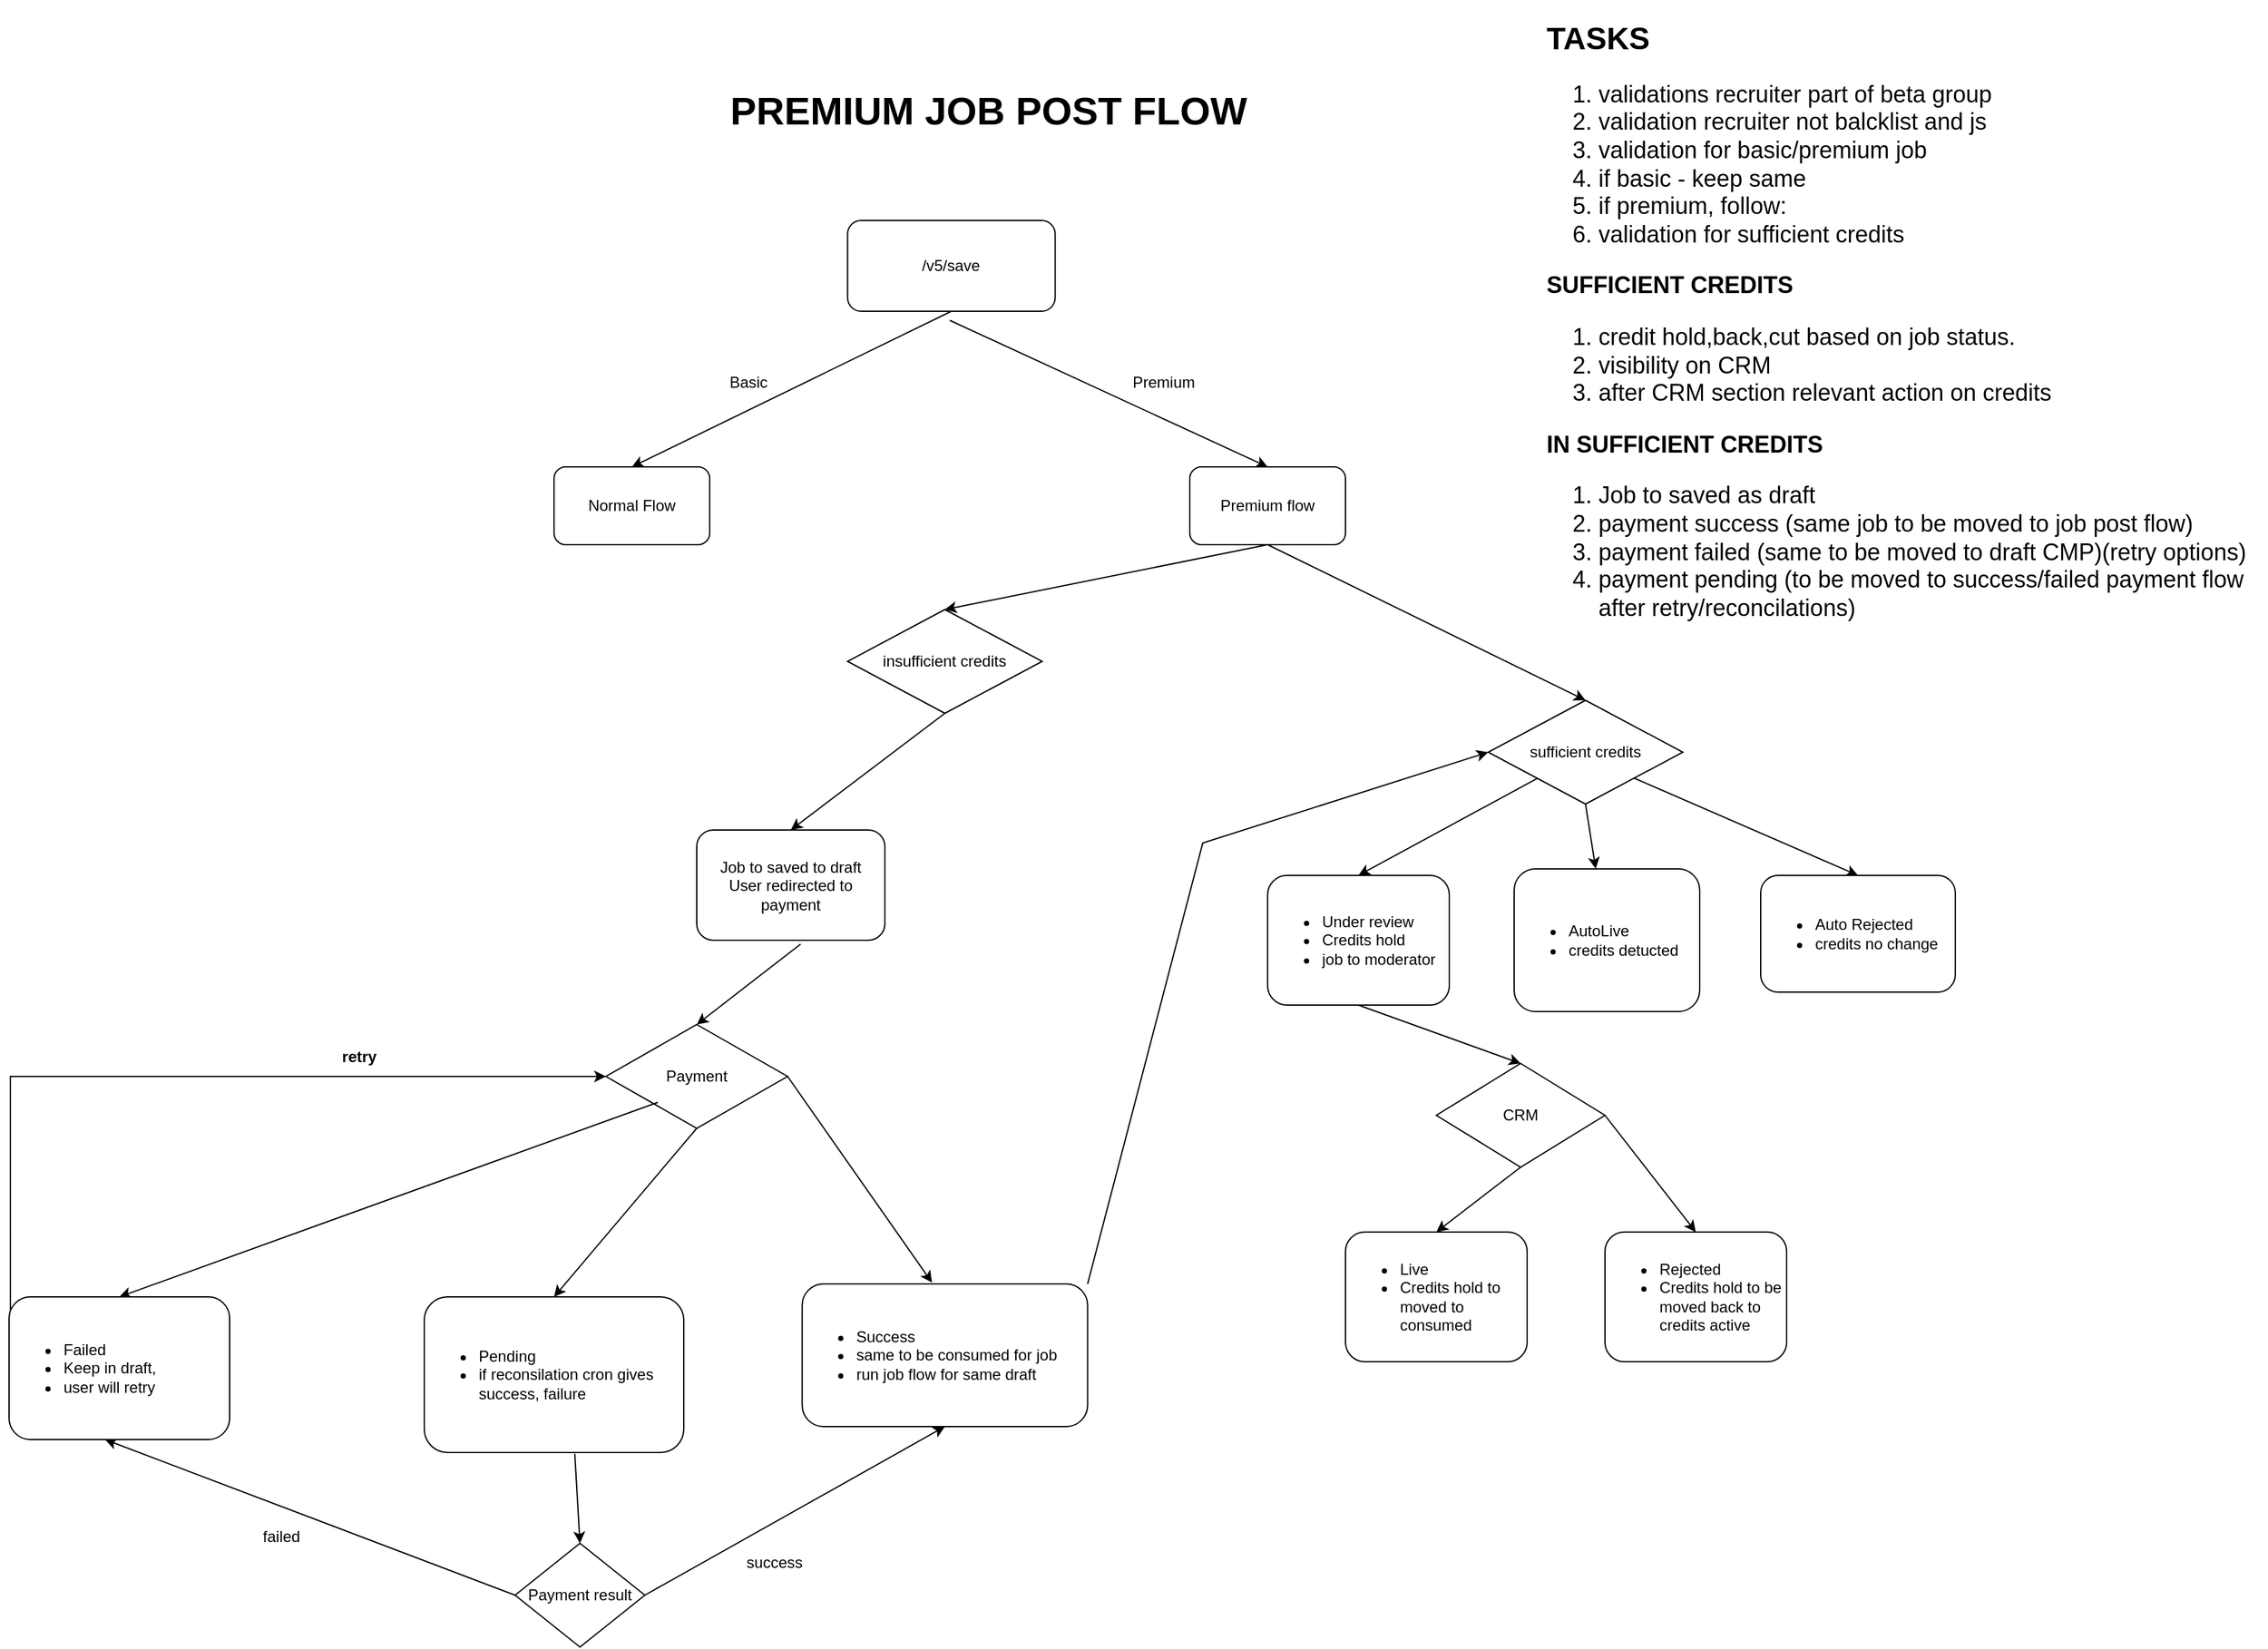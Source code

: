 <mxfile version="22.1.20" type="github">
  <diagram name="Page-1" id="c8XQt7IUAnuW5r2s-ESq">
    <mxGraphModel dx="2261" dy="2006" grid="1" gridSize="10" guides="1" tooltips="1" connect="1" arrows="1" fold="1" page="1" pageScale="1" pageWidth="827" pageHeight="1169" math="0" shadow="0">
      <root>
        <mxCell id="0" />
        <mxCell id="1" parent="0" />
        <mxCell id="Eic-0XZtid4H7A1LpICv-1" value="/v5/save" style="rounded=1;whiteSpace=wrap;html=1;" vertex="1" parent="1">
          <mxGeometry x="326.25" y="60" width="160" height="70" as="geometry" />
        </mxCell>
        <mxCell id="Eic-0XZtid4H7A1LpICv-6" value="Basic" style="text;html=1;strokeColor=none;fillColor=none;align=center;verticalAlign=middle;whiteSpace=wrap;rounded=0;" vertex="1" parent="1">
          <mxGeometry x="220" y="170" width="60" height="30" as="geometry" />
        </mxCell>
        <mxCell id="Eic-0XZtid4H7A1LpICv-7" value="Premium" style="text;html=1;strokeColor=none;fillColor=none;align=center;verticalAlign=middle;whiteSpace=wrap;rounded=0;" vertex="1" parent="1">
          <mxGeometry x="540" y="170" width="60" height="30" as="geometry" />
        </mxCell>
        <mxCell id="Eic-0XZtid4H7A1LpICv-8" value="Normal Flow" style="rounded=1;whiteSpace=wrap;html=1;" vertex="1" parent="1">
          <mxGeometry x="100" y="250" width="120" height="60" as="geometry" />
        </mxCell>
        <mxCell id="Eic-0XZtid4H7A1LpICv-9" value="Premium flow" style="rounded=1;whiteSpace=wrap;html=1;" vertex="1" parent="1">
          <mxGeometry x="590" y="250" width="120" height="60" as="geometry" />
        </mxCell>
        <mxCell id="Eic-0XZtid4H7A1LpICv-18" value="&lt;ul&gt;&lt;li&gt;Under review&lt;/li&gt;&lt;li&gt;Credits hold&lt;/li&gt;&lt;li&gt;job to moderator&lt;/li&gt;&lt;/ul&gt;" style="rounded=1;whiteSpace=wrap;html=1;align=left;" vertex="1" parent="1">
          <mxGeometry x="650" y="565" width="140" height="100" as="geometry" />
        </mxCell>
        <mxCell id="Eic-0XZtid4H7A1LpICv-22" value="sufficient credits" style="rhombus;whiteSpace=wrap;html=1;" vertex="1" parent="1">
          <mxGeometry x="820" y="430" width="150" height="80" as="geometry" />
        </mxCell>
        <mxCell id="Eic-0XZtid4H7A1LpICv-23" value="" style="endArrow=classic;html=1;rounded=0;exitX=0.5;exitY=1;exitDx=0;exitDy=0;entryX=0.5;entryY=0;entryDx=0;entryDy=0;" edge="1" parent="1" source="Eic-0XZtid4H7A1LpICv-1" target="Eic-0XZtid4H7A1LpICv-8">
          <mxGeometry width="50" height="50" relative="1" as="geometry">
            <mxPoint x="389" y="270" as="sourcePoint" />
            <mxPoint x="439" y="220" as="targetPoint" />
          </mxGeometry>
        </mxCell>
        <mxCell id="Eic-0XZtid4H7A1LpICv-24" value="" style="endArrow=classic;html=1;rounded=0;exitX=0.492;exitY=1.1;exitDx=0;exitDy=0;exitPerimeter=0;entryX=0.5;entryY=0;entryDx=0;entryDy=0;" edge="1" parent="1" source="Eic-0XZtid4H7A1LpICv-1" target="Eic-0XZtid4H7A1LpICv-9">
          <mxGeometry width="50" height="50" relative="1" as="geometry">
            <mxPoint x="460" y="270" as="sourcePoint" />
            <mxPoint x="510" y="220" as="targetPoint" />
          </mxGeometry>
        </mxCell>
        <mxCell id="Eic-0XZtid4H7A1LpICv-25" value="insufficient credits" style="rhombus;whiteSpace=wrap;html=1;" vertex="1" parent="1">
          <mxGeometry x="326.25" y="360" width="150" height="80" as="geometry" />
        </mxCell>
        <mxCell id="Eic-0XZtid4H7A1LpICv-26" value="" style="endArrow=classic;html=1;rounded=0;entryX=0.5;entryY=0;entryDx=0;entryDy=0;exitX=0.5;exitY=1;exitDx=0;exitDy=0;" edge="1" parent="1" source="Eic-0XZtid4H7A1LpICv-9" target="Eic-0XZtid4H7A1LpICv-25">
          <mxGeometry width="50" height="50" relative="1" as="geometry">
            <mxPoint x="540" y="430" as="sourcePoint" />
            <mxPoint x="590" y="380" as="targetPoint" />
          </mxGeometry>
        </mxCell>
        <mxCell id="Eic-0XZtid4H7A1LpICv-27" value="" style="endArrow=classic;html=1;rounded=0;entryX=0.5;entryY=0;entryDx=0;entryDy=0;exitX=0.5;exitY=1;exitDx=0;exitDy=0;" edge="1" parent="1" source="Eic-0XZtid4H7A1LpICv-9" target="Eic-0XZtid4H7A1LpICv-22">
          <mxGeometry width="50" height="50" relative="1" as="geometry">
            <mxPoint x="380" y="510" as="sourcePoint" />
            <mxPoint x="430" y="460" as="targetPoint" />
          </mxGeometry>
        </mxCell>
        <mxCell id="Eic-0XZtid4H7A1LpICv-28" value="&lt;ul&gt;&lt;li&gt;AutoLive&lt;/li&gt;&lt;li&gt;credits detucted&lt;/li&gt;&lt;/ul&gt;" style="rounded=1;whiteSpace=wrap;html=1;align=left;" vertex="1" parent="1">
          <mxGeometry x="840" y="560" width="143" height="110" as="geometry" />
        </mxCell>
        <mxCell id="Eic-0XZtid4H7A1LpICv-29" value="&lt;ul&gt;&lt;li&gt;Auto Rejected&lt;/li&gt;&lt;li&gt;credits no change&lt;/li&gt;&lt;/ul&gt;" style="rounded=1;whiteSpace=wrap;html=1;align=left;" vertex="1" parent="1">
          <mxGeometry x="1030" y="565" width="150" height="90" as="geometry" />
        </mxCell>
        <mxCell id="Eic-0XZtid4H7A1LpICv-33" value="" style="endArrow=classic;html=1;rounded=0;exitX=0.552;exitY=1.035;exitDx=0;exitDy=0;exitPerimeter=0;entryX=0.5;entryY=0;entryDx=0;entryDy=0;" edge="1" parent="1" source="Eic-0XZtid4H7A1LpICv-44" target="Eic-0XZtid4H7A1LpICv-45">
          <mxGeometry width="50" height="50" relative="1" as="geometry">
            <mxPoint x="850" y="260" as="sourcePoint" />
            <mxPoint x="900" y="210" as="targetPoint" />
          </mxGeometry>
        </mxCell>
        <mxCell id="Eic-0XZtid4H7A1LpICv-34" value="" style="endArrow=classic;html=1;rounded=0;entryX=0.5;entryY=0;entryDx=0;entryDy=0;exitX=0.5;exitY=1;exitDx=0;exitDy=0;" edge="1" parent="1" source="Eic-0XZtid4H7A1LpICv-25" target="Eic-0XZtid4H7A1LpICv-44">
          <mxGeometry width="50" height="50" relative="1" as="geometry">
            <mxPoint x="860" y="270" as="sourcePoint" />
            <mxPoint x="910" y="220" as="targetPoint" />
          </mxGeometry>
        </mxCell>
        <mxCell id="Eic-0XZtid4H7A1LpICv-35" value="" style="endArrow=classic;html=1;rounded=0;entryX=0.5;entryY=0;entryDx=0;entryDy=0;exitX=1;exitY=0.5;exitDx=0;exitDy=0;" edge="1" parent="1" source="Eic-0XZtid4H7A1LpICv-41" target="Eic-0XZtid4H7A1LpICv-43">
          <mxGeometry width="50" height="50" relative="1" as="geometry">
            <mxPoint x="790" y="750" as="sourcePoint" />
            <mxPoint x="1020" y="725" as="targetPoint" />
          </mxGeometry>
        </mxCell>
        <mxCell id="Eic-0XZtid4H7A1LpICv-36" value="" style="endArrow=classic;html=1;rounded=0;entryX=0.5;entryY=0;entryDx=0;entryDy=0;exitX=0.5;exitY=1;exitDx=0;exitDy=0;" edge="1" parent="1" source="Eic-0XZtid4H7A1LpICv-41" target="Eic-0XZtid4H7A1LpICv-42">
          <mxGeometry width="50" height="50" relative="1" as="geometry">
            <mxPoint x="490" y="820" as="sourcePoint" />
            <mxPoint x="540" y="770" as="targetPoint" />
          </mxGeometry>
        </mxCell>
        <mxCell id="Eic-0XZtid4H7A1LpICv-37" value="" style="endArrow=classic;html=1;rounded=0;entryX=0.5;entryY=0;entryDx=0;entryDy=0;exitX=0.5;exitY=1;exitDx=0;exitDy=0;" edge="1" parent="1" source="Eic-0XZtid4H7A1LpICv-18" target="Eic-0XZtid4H7A1LpICv-41">
          <mxGeometry width="50" height="50" relative="1" as="geometry">
            <mxPoint x="545" y="780" as="sourcePoint" />
            <mxPoint x="595" y="730" as="targetPoint" />
          </mxGeometry>
        </mxCell>
        <mxCell id="Eic-0XZtid4H7A1LpICv-38" value="" style="endArrow=classic;html=1;rounded=0;entryX=0.5;entryY=0;entryDx=0;entryDy=0;exitX=1;exitY=1;exitDx=0;exitDy=0;" edge="1" parent="1" source="Eic-0XZtid4H7A1LpICv-22" target="Eic-0XZtid4H7A1LpICv-29">
          <mxGeometry width="50" height="50" relative="1" as="geometry">
            <mxPoint x="900" y="310" as="sourcePoint" />
            <mxPoint x="950" y="260" as="targetPoint" />
          </mxGeometry>
        </mxCell>
        <mxCell id="Eic-0XZtid4H7A1LpICv-39" value="" style="endArrow=classic;html=1;rounded=0;exitX=0.5;exitY=1;exitDx=0;exitDy=0;" edge="1" parent="1" source="Eic-0XZtid4H7A1LpICv-22" target="Eic-0XZtid4H7A1LpICv-28">
          <mxGeometry width="50" height="50" relative="1" as="geometry">
            <mxPoint x="910" y="510" as="sourcePoint" />
            <mxPoint x="960" y="270" as="targetPoint" />
          </mxGeometry>
        </mxCell>
        <mxCell id="Eic-0XZtid4H7A1LpICv-40" value="" style="endArrow=classic;html=1;rounded=0;entryX=0.5;entryY=0;entryDx=0;entryDy=0;" edge="1" parent="1" source="Eic-0XZtid4H7A1LpICv-22" target="Eic-0XZtid4H7A1LpICv-18">
          <mxGeometry width="50" height="50" relative="1" as="geometry">
            <mxPoint x="660" y="540" as="sourcePoint" />
            <mxPoint x="710" y="490" as="targetPoint" />
          </mxGeometry>
        </mxCell>
        <mxCell id="Eic-0XZtid4H7A1LpICv-41" value="CRM" style="rhombus;whiteSpace=wrap;html=1;" vertex="1" parent="1">
          <mxGeometry x="780" y="710" width="130" height="80" as="geometry" />
        </mxCell>
        <mxCell id="Eic-0XZtid4H7A1LpICv-42" value="&lt;ul&gt;&lt;li&gt;Live&lt;/li&gt;&lt;li&gt;Credits hold to moved to consumed&lt;/li&gt;&lt;/ul&gt;" style="rounded=1;whiteSpace=wrap;html=1;align=left;" vertex="1" parent="1">
          <mxGeometry x="710" y="840" width="140" height="100" as="geometry" />
        </mxCell>
        <mxCell id="Eic-0XZtid4H7A1LpICv-43" value="&lt;ul&gt;&lt;li&gt;Rejected&lt;/li&gt;&lt;li&gt;Credits hold to be moved back to credits active&lt;/li&gt;&lt;/ul&gt;" style="rounded=1;whiteSpace=wrap;html=1;align=left;" vertex="1" parent="1">
          <mxGeometry x="910" y="840" width="140" height="100" as="geometry" />
        </mxCell>
        <mxCell id="Eic-0XZtid4H7A1LpICv-44" value="Job to saved to draft&lt;br&gt;User redirected to payment" style="rounded=1;whiteSpace=wrap;html=1;" vertex="1" parent="1">
          <mxGeometry x="210" y="530" width="145" height="85" as="geometry" />
        </mxCell>
        <mxCell id="Eic-0XZtid4H7A1LpICv-45" value="Payment" style="rhombus;whiteSpace=wrap;html=1;" vertex="1" parent="1">
          <mxGeometry x="140" y="680" width="140" height="80" as="geometry" />
        </mxCell>
        <mxCell id="Eic-0XZtid4H7A1LpICv-48" value="" style="endArrow=classic;html=1;rounded=0;entryX=0.435;entryY=1;entryDx=0;entryDy=0;entryPerimeter=0;exitX=0;exitY=0.5;exitDx=0;exitDy=0;" edge="1" parent="1" source="Eic-0XZtid4H7A1LpICv-61" target="Eic-0XZtid4H7A1LpICv-56">
          <mxGeometry width="50" height="50" relative="1" as="geometry">
            <mxPoint x="-210" y="1130" as="sourcePoint" />
            <mxPoint x="-160" y="1080" as="targetPoint" />
          </mxGeometry>
        </mxCell>
        <mxCell id="Eic-0XZtid4H7A1LpICv-49" value="" style="endArrow=classic;html=1;rounded=0;exitX=1;exitY=0.5;exitDx=0;exitDy=0;entryX=0.5;entryY=1;entryDx=0;entryDy=0;" edge="1" parent="1" source="Eic-0XZtid4H7A1LpICv-61" target="Eic-0XZtid4H7A1LpICv-58">
          <mxGeometry width="50" height="50" relative="1" as="geometry">
            <mxPoint x="340" y="1080" as="sourcePoint" />
            <mxPoint x="390" y="1030" as="targetPoint" />
          </mxGeometry>
        </mxCell>
        <mxCell id="Eic-0XZtid4H7A1LpICv-50" value="" style="endArrow=classic;html=1;rounded=0;entryX=0.5;entryY=0;entryDx=0;entryDy=0;exitX=0.58;exitY=1.008;exitDx=0;exitDy=0;exitPerimeter=0;" edge="1" parent="1" source="Eic-0XZtid4H7A1LpICv-57" target="Eic-0XZtid4H7A1LpICv-61">
          <mxGeometry width="50" height="50" relative="1" as="geometry">
            <mxPoint x="-90" y="1120" as="sourcePoint" />
            <mxPoint x="50" y="1120" as="targetPoint" />
          </mxGeometry>
        </mxCell>
        <mxCell id="Eic-0XZtid4H7A1LpICv-51" value="" style="endArrow=classic;html=1;rounded=0;entryX=0;entryY=0.5;entryDx=0;entryDy=0;exitX=1;exitY=0;exitDx=0;exitDy=0;" edge="1" parent="1" source="Eic-0XZtid4H7A1LpICv-58" target="Eic-0XZtid4H7A1LpICv-22">
          <mxGeometry width="50" height="50" relative="1" as="geometry">
            <mxPoint x="520" y="850" as="sourcePoint" />
            <mxPoint x="524" y="630" as="targetPoint" />
            <Array as="points">
              <mxPoint x="600" y="540" />
            </Array>
          </mxGeometry>
        </mxCell>
        <mxCell id="Eic-0XZtid4H7A1LpICv-52" value="" style="endArrow=classic;html=1;rounded=0;entryX=0.455;entryY=-0.009;entryDx=0;entryDy=0;entryPerimeter=0;exitX=1;exitY=0.5;exitDx=0;exitDy=0;" edge="1" parent="1" source="Eic-0XZtid4H7A1LpICv-45" target="Eic-0XZtid4H7A1LpICv-58">
          <mxGeometry width="50" height="50" relative="1" as="geometry">
            <mxPoint x="-140" y="780" as="sourcePoint" />
            <mxPoint x="-90" y="730" as="targetPoint" />
          </mxGeometry>
        </mxCell>
        <mxCell id="Eic-0XZtid4H7A1LpICv-53" value="" style="endArrow=classic;html=1;rounded=0;entryX=0.5;entryY=0;entryDx=0;entryDy=0;exitX=0.5;exitY=1;exitDx=0;exitDy=0;" edge="1" parent="1" source="Eic-0XZtid4H7A1LpICv-45" target="Eic-0XZtid4H7A1LpICv-57">
          <mxGeometry width="50" height="50" relative="1" as="geometry">
            <mxPoint x="140" y="850" as="sourcePoint" />
            <mxPoint x="190" y="800" as="targetPoint" />
          </mxGeometry>
        </mxCell>
        <mxCell id="Eic-0XZtid4H7A1LpICv-54" value="" style="endArrow=classic;html=1;rounded=0;exitX=0.006;exitY=0.618;exitDx=0;exitDy=0;exitPerimeter=0;entryX=0;entryY=0.5;entryDx=0;entryDy=0;" edge="1" parent="1" source="Eic-0XZtid4H7A1LpICv-56" target="Eic-0XZtid4H7A1LpICv-45">
          <mxGeometry width="50" height="50" relative="1" as="geometry">
            <mxPoint x="504" y="710" as="sourcePoint" />
            <mxPoint x="100" y="720" as="targetPoint" />
            <Array as="points">
              <mxPoint x="-319" y="720" />
            </Array>
          </mxGeometry>
        </mxCell>
        <mxCell id="Eic-0XZtid4H7A1LpICv-55" value="" style="endArrow=classic;html=1;rounded=0;entryX=0.5;entryY=0;entryDx=0;entryDy=0;" edge="1" parent="1" target="Eic-0XZtid4H7A1LpICv-56">
          <mxGeometry width="50" height="50" relative="1" as="geometry">
            <mxPoint x="180" y="740" as="sourcePoint" />
            <mxPoint x="564" y="670" as="targetPoint" />
          </mxGeometry>
        </mxCell>
        <mxCell id="Eic-0XZtid4H7A1LpICv-56" value="&lt;ul&gt;&lt;li&gt;Failed&lt;/li&gt;&lt;li&gt;Keep in draft,&lt;/li&gt;&lt;li&gt;user will retry&lt;/li&gt;&lt;/ul&gt;" style="rounded=1;whiteSpace=wrap;html=1;align=left;" vertex="1" parent="1">
          <mxGeometry x="-320" y="890" width="170" height="110" as="geometry" />
        </mxCell>
        <mxCell id="Eic-0XZtid4H7A1LpICv-57" value="&lt;ul&gt;&lt;li&gt;Pending&lt;/li&gt;&lt;li&gt;if reconsilation cron gives success, failure&lt;/li&gt;&lt;/ul&gt;" style="rounded=1;whiteSpace=wrap;html=1;align=left;" vertex="1" parent="1">
          <mxGeometry y="890" width="200" height="120" as="geometry" />
        </mxCell>
        <mxCell id="Eic-0XZtid4H7A1LpICv-58" value="&lt;ul&gt;&lt;li&gt;Success&lt;/li&gt;&lt;li&gt;same to be consumed for job&lt;/li&gt;&lt;li&gt;run job flow for same draft&lt;/li&gt;&lt;/ul&gt;" style="rounded=1;whiteSpace=wrap;html=1;align=left;" vertex="1" parent="1">
          <mxGeometry x="291.25" y="880" width="220" height="110" as="geometry" />
        </mxCell>
        <mxCell id="Eic-0XZtid4H7A1LpICv-59" value="retry" style="text;html=1;strokeColor=none;fillColor=none;align=center;verticalAlign=middle;whiteSpace=wrap;rounded=0;fontStyle=1" vertex="1" parent="1">
          <mxGeometry x="-80" y="690" width="60" height="30" as="geometry" />
        </mxCell>
        <mxCell id="Eic-0XZtid4H7A1LpICv-61" value="Payment result" style="rhombus;whiteSpace=wrap;html=1;" vertex="1" parent="1">
          <mxGeometry x="70" y="1080" width="100" height="80" as="geometry" />
        </mxCell>
        <mxCell id="Eic-0XZtid4H7A1LpICv-62" value="success&lt;br&gt;" style="text;html=1;strokeColor=none;fillColor=none;align=center;verticalAlign=middle;whiteSpace=wrap;rounded=0;" vertex="1" parent="1">
          <mxGeometry x="240" y="1080" width="60" height="30" as="geometry" />
        </mxCell>
        <mxCell id="Eic-0XZtid4H7A1LpICv-63" value="failed" style="text;html=1;strokeColor=none;fillColor=none;align=center;verticalAlign=middle;whiteSpace=wrap;rounded=0;" vertex="1" parent="1">
          <mxGeometry x="-140" y="1060" width="60" height="30" as="geometry" />
        </mxCell>
        <mxCell id="Eic-0XZtid4H7A1LpICv-65" value="&lt;b&gt;&lt;font style=&quot;font-size: 30px;&quot;&gt;PREMIUM JOB POST FLOW&lt;/font&gt;&lt;/b&gt;" style="text;html=1;strokeColor=none;fillColor=none;align=center;verticalAlign=middle;whiteSpace=wrap;rounded=0;" vertex="1" parent="1">
          <mxGeometry x="210" y="-60" width="450" height="70" as="geometry" />
        </mxCell>
        <mxCell id="Eic-0XZtid4H7A1LpICv-67" value="&lt;h1&gt;TASKS&lt;/h1&gt;&lt;div style=&quot;&quot;&gt;&lt;ol style=&quot;font-size: 18px;&quot;&gt;&lt;li&gt;validations recruiter part of beta group&lt;/li&gt;&lt;li&gt;validation recruiter not balcklist and js&lt;/li&gt;&lt;li&gt;validation for basic/premium job&lt;/li&gt;&lt;li&gt;if basic - keep same&lt;/li&gt;&lt;li&gt;if premium, follow:&lt;br&gt;&lt;/li&gt;&lt;li&gt;validation for sufficient credits&lt;/li&gt;&lt;/ol&gt;&lt;span style=&quot;font-size: 18px;&quot;&gt;&lt;b&gt;SUFFICIENT CREDITS&lt;/b&gt;&lt;/span&gt;&lt;/div&gt;&lt;div style=&quot;&quot;&gt;&lt;ol style=&quot;font-size: 18px;&quot;&gt;&lt;li&gt;credit hold,back,cut based on job status.&lt;/li&gt;&lt;li&gt;visibility on CRM&lt;/li&gt;&lt;li&gt;after CRM section relevant action on credits&lt;/li&gt;&lt;/ol&gt;&lt;div style=&quot;border-color: var(--border-color);&quot;&gt;&lt;b style=&quot;border-color: var(--border-color);&quot;&gt;&lt;font style=&quot;font-size: 18px;&quot;&gt;IN SUFFICIENT CREDITS&lt;/font&gt;&lt;/b&gt;&lt;/div&gt;&lt;div style=&quot;border-color: var(--border-color);&quot;&gt;&lt;ol style=&quot;border-color: var(--border-color); font-size: 18px;&quot;&gt;&lt;li style=&quot;border-color: var(--border-color);&quot;&gt;Job to saved as draft&lt;/li&gt;&lt;li style=&quot;border-color: var(--border-color);&quot;&gt;payment success (same job to be moved to job post flow)&lt;/li&gt;&lt;li style=&quot;border-color: var(--border-color);&quot;&gt;payment failed (same to be moved to draft CMP)(retry options)&lt;/li&gt;&lt;li style=&quot;border-color: var(--border-color);&quot;&gt;payment pending (to be moved to success/failed payment flow after retry/reconcilations)&lt;/li&gt;&lt;/ol&gt;&lt;span style=&quot;border-color: var(--border-color); font-size: 18px;&quot;&gt;&lt;br style=&quot;border-color: var(--border-color);&quot;&gt;&lt;/span&gt;&lt;/div&gt;&lt;/div&gt;" style="text;html=1;strokeColor=none;fillColor=none;spacing=5;spacingTop=-20;whiteSpace=wrap;overflow=hidden;rounded=0;" vertex="1" parent="1">
          <mxGeometry x="860" y="-100" width="560" height="480" as="geometry" />
        </mxCell>
      </root>
    </mxGraphModel>
  </diagram>
</mxfile>
